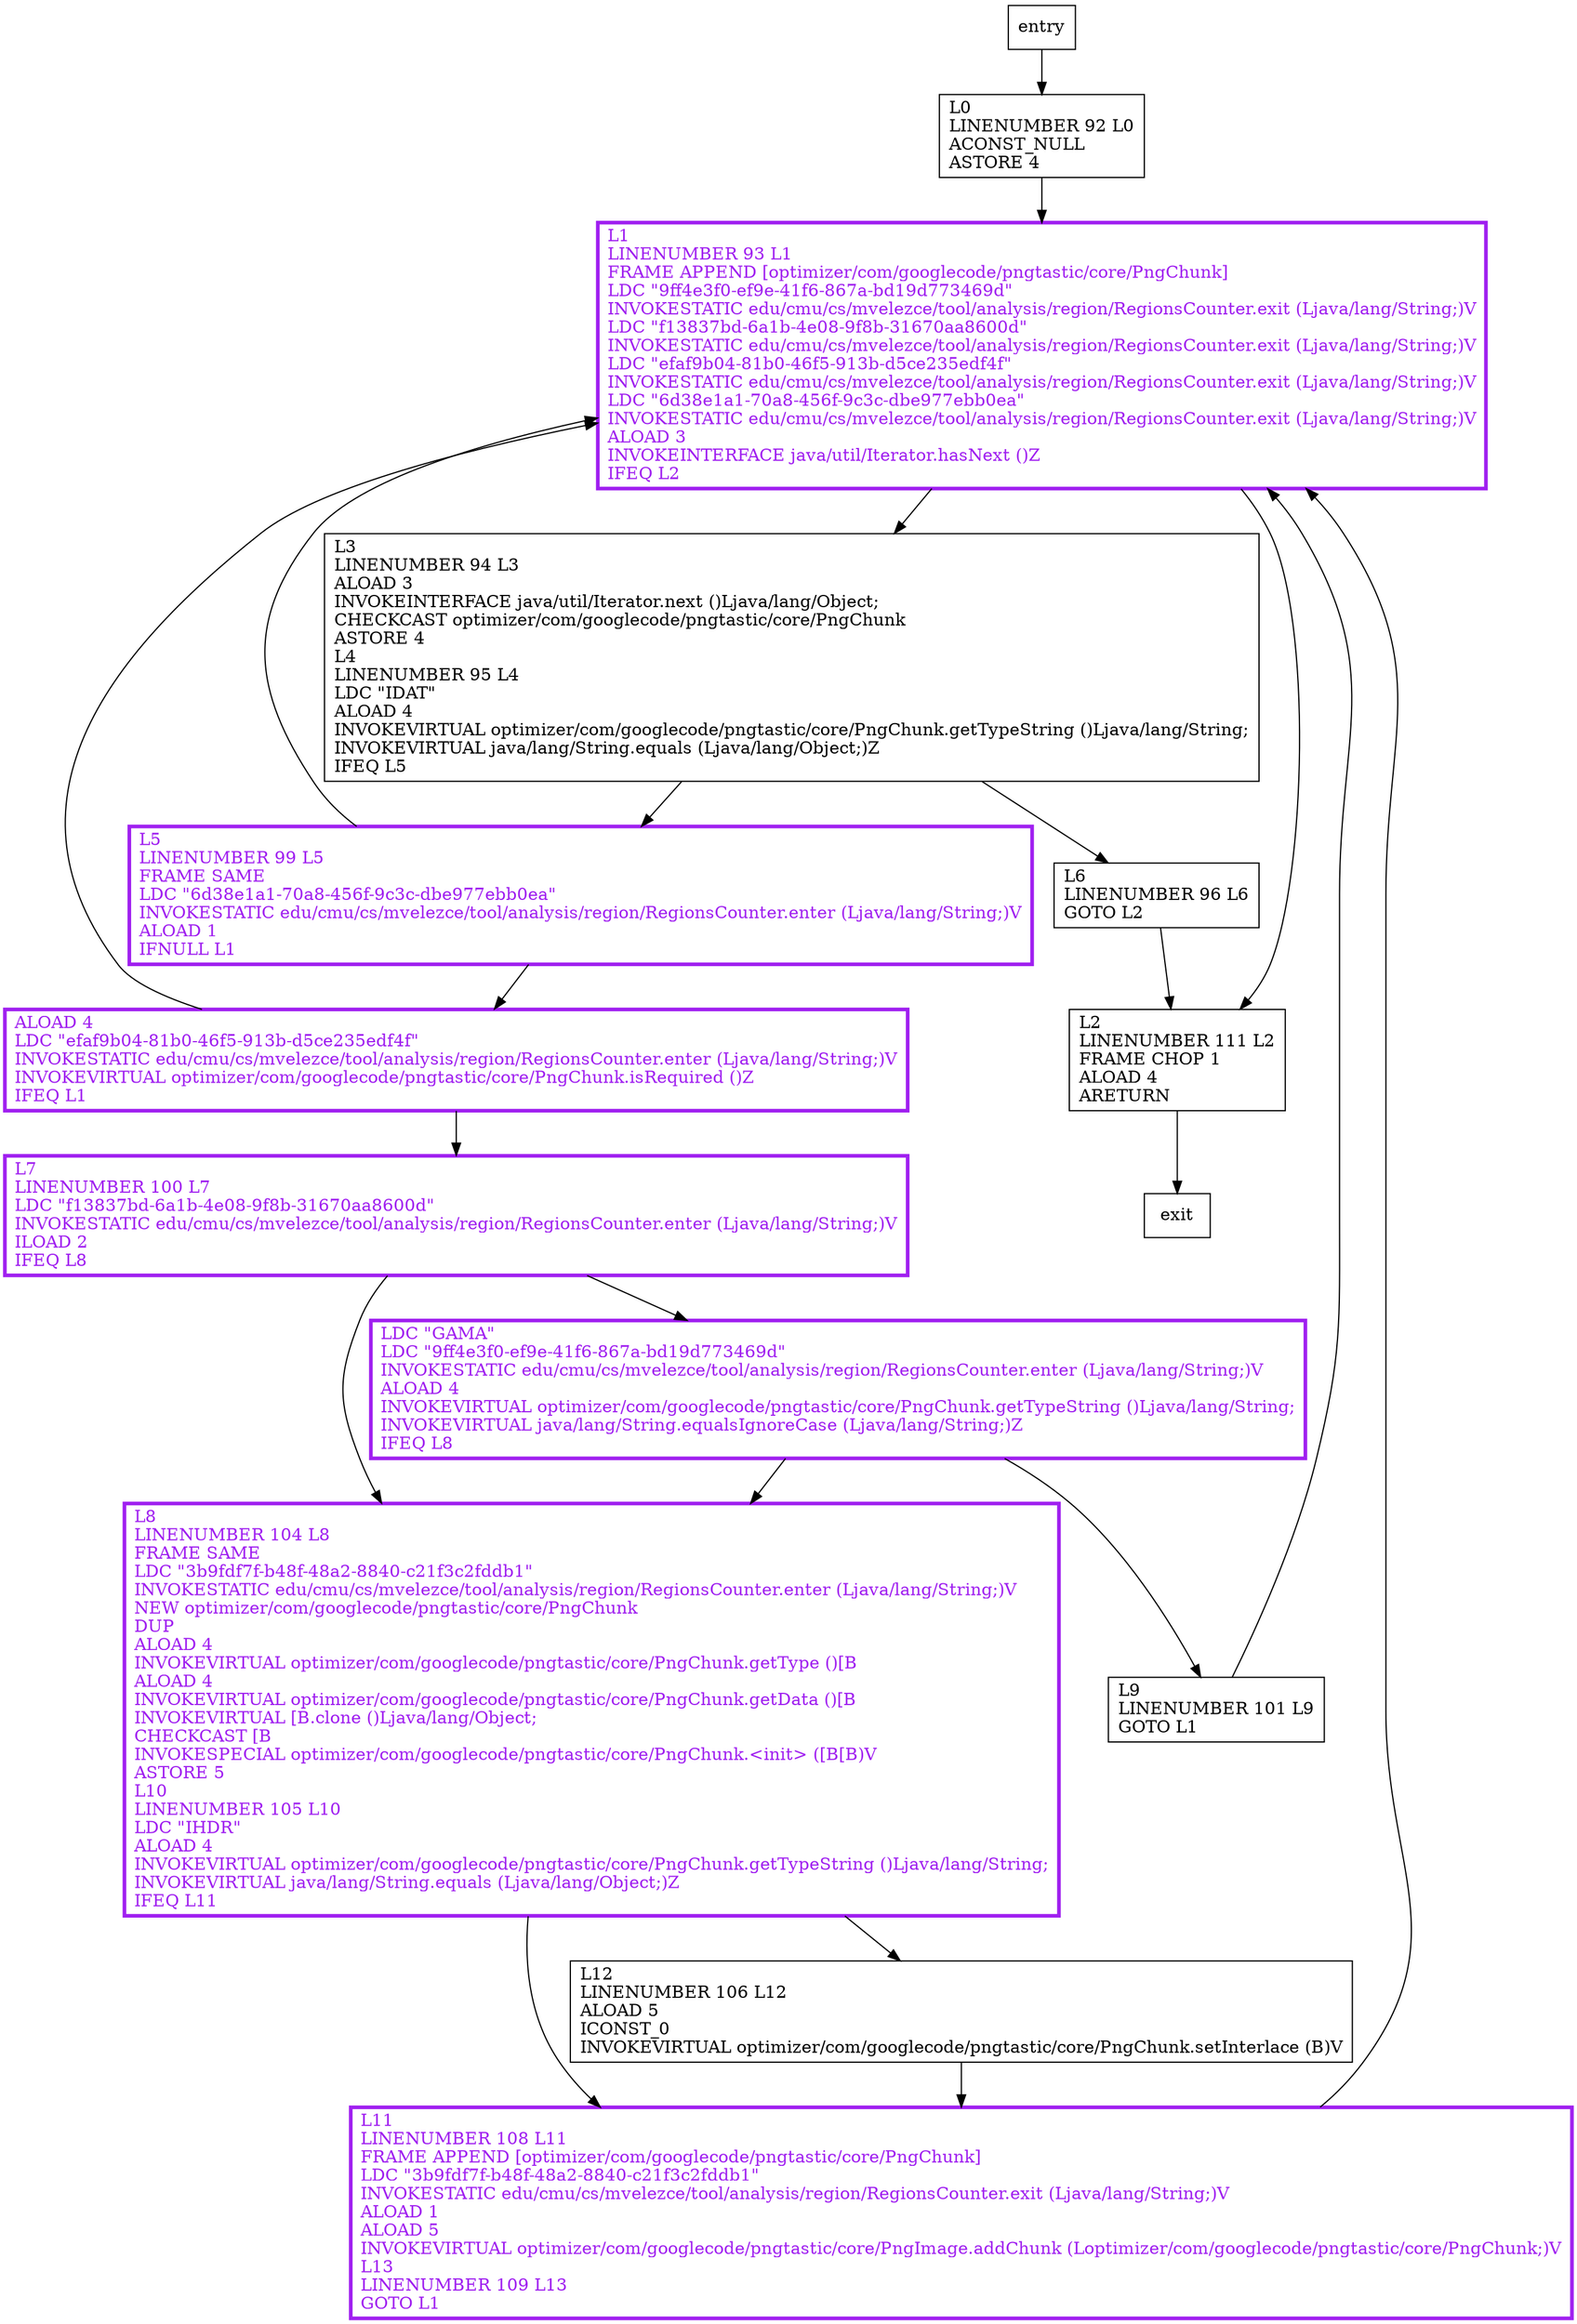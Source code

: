 digraph processHeadChunks {
node [shape=record];
237378028 [label="L6\lLINENUMBER 96 L6\lGOTO L2\l"];
1830720085 [label="L0\lLINENUMBER 92 L0\lACONST_NULL\lASTORE 4\l"];
1055532544 [label="L2\lLINENUMBER 111 L2\lFRAME CHOP 1\lALOAD 4\lARETURN\l"];
1498596446 [label="ALOAD 4\lLDC \"efaf9b04-81b0-46f5-913b-d5ce235edf4f\"\lINVOKESTATIC edu/cmu/cs/mvelezce/tool/analysis/region/RegionsCounter.enter (Ljava/lang/String;)V\lINVOKEVIRTUAL optimizer/com/googlecode/pngtastic/core/PngChunk.isRequired ()Z\lIFEQ L1\l"];
1637086222 [label="L1\lLINENUMBER 93 L1\lFRAME APPEND [optimizer/com/googlecode/pngtastic/core/PngChunk]\lLDC \"9ff4e3f0-ef9e-41f6-867a-bd19d773469d\"\lINVOKESTATIC edu/cmu/cs/mvelezce/tool/analysis/region/RegionsCounter.exit (Ljava/lang/String;)V\lLDC \"f13837bd-6a1b-4e08-9f8b-31670aa8600d\"\lINVOKESTATIC edu/cmu/cs/mvelezce/tool/analysis/region/RegionsCounter.exit (Ljava/lang/String;)V\lLDC \"efaf9b04-81b0-46f5-913b-d5ce235edf4f\"\lINVOKESTATIC edu/cmu/cs/mvelezce/tool/analysis/region/RegionsCounter.exit (Ljava/lang/String;)V\lLDC \"6d38e1a1-70a8-456f-9c3c-dbe977ebb0ea\"\lINVOKESTATIC edu/cmu/cs/mvelezce/tool/analysis/region/RegionsCounter.exit (Ljava/lang/String;)V\lALOAD 3\lINVOKEINTERFACE java/util/Iterator.hasNext ()Z\lIFEQ L2\l"];
1842845809 [label="L8\lLINENUMBER 104 L8\lFRAME SAME\lLDC \"3b9fdf7f-b48f-48a2-8840-c21f3c2fddb1\"\lINVOKESTATIC edu/cmu/cs/mvelezce/tool/analysis/region/RegionsCounter.enter (Ljava/lang/String;)V\lNEW optimizer/com/googlecode/pngtastic/core/PngChunk\lDUP\lALOAD 4\lINVOKEVIRTUAL optimizer/com/googlecode/pngtastic/core/PngChunk.getType ()[B\lALOAD 4\lINVOKEVIRTUAL optimizer/com/googlecode/pngtastic/core/PngChunk.getData ()[B\lINVOKEVIRTUAL [B.clone ()Ljava/lang/Object;\lCHECKCAST [B\lINVOKESPECIAL optimizer/com/googlecode/pngtastic/core/PngChunk.\<init\> ([B[B)V\lASTORE 5\lL10\lLINENUMBER 105 L10\lLDC \"IHDR\"\lALOAD 4\lINVOKEVIRTUAL optimizer/com/googlecode/pngtastic/core/PngChunk.getTypeString ()Ljava/lang/String;\lINVOKEVIRTUAL java/lang/String.equals (Ljava/lang/Object;)Z\lIFEQ L11\l"];
1579637879 [label="L12\lLINENUMBER 106 L12\lALOAD 5\lICONST_0\lINVOKEVIRTUAL optimizer/com/googlecode/pngtastic/core/PngChunk.setInterlace (B)V\l"];
462712247 [label="L3\lLINENUMBER 94 L3\lALOAD 3\lINVOKEINTERFACE java/util/Iterator.next ()Ljava/lang/Object;\lCHECKCAST optimizer/com/googlecode/pngtastic/core/PngChunk\lASTORE 4\lL4\lLINENUMBER 95 L4\lLDC \"IDAT\"\lALOAD 4\lINVOKEVIRTUAL optimizer/com/googlecode/pngtastic/core/PngChunk.getTypeString ()Ljava/lang/String;\lINVOKEVIRTUAL java/lang/String.equals (Ljava/lang/Object;)Z\lIFEQ L5\l"];
1554343000 [label="L9\lLINENUMBER 101 L9\lGOTO L1\l"];
328872513 [label="LDC \"GAMA\"\lLDC \"9ff4e3f0-ef9e-41f6-867a-bd19d773469d\"\lINVOKESTATIC edu/cmu/cs/mvelezce/tool/analysis/region/RegionsCounter.enter (Ljava/lang/String;)V\lALOAD 4\lINVOKEVIRTUAL optimizer/com/googlecode/pngtastic/core/PngChunk.getTypeString ()Ljava/lang/String;\lINVOKEVIRTUAL java/lang/String.equalsIgnoreCase (Ljava/lang/String;)Z\lIFEQ L8\l"];
258099706 [label="L11\lLINENUMBER 108 L11\lFRAME APPEND [optimizer/com/googlecode/pngtastic/core/PngChunk]\lLDC \"3b9fdf7f-b48f-48a2-8840-c21f3c2fddb1\"\lINVOKESTATIC edu/cmu/cs/mvelezce/tool/analysis/region/RegionsCounter.exit (Ljava/lang/String;)V\lALOAD 1\lALOAD 5\lINVOKEVIRTUAL optimizer/com/googlecode/pngtastic/core/PngImage.addChunk (Loptimizer/com/googlecode/pngtastic/core/PngChunk;)V\lL13\lLINENUMBER 109 L13\lGOTO L1\l"];
389262693 [label="L5\lLINENUMBER 99 L5\lFRAME SAME\lLDC \"6d38e1a1-70a8-456f-9c3c-dbe977ebb0ea\"\lINVOKESTATIC edu/cmu/cs/mvelezce/tool/analysis/region/RegionsCounter.enter (Ljava/lang/String;)V\lALOAD 1\lIFNULL L1\l"];
1400898196 [label="L7\lLINENUMBER 100 L7\lLDC \"f13837bd-6a1b-4e08-9f8b-31670aa8600d\"\lINVOKESTATIC edu/cmu/cs/mvelezce/tool/analysis/region/RegionsCounter.enter (Ljava/lang/String;)V\lILOAD 2\lIFEQ L8\l"];
entry;
exit;
237378028 -> 1055532544;
1830720085 -> 1637086222;
1055532544 -> exit;
1498596446 -> 1637086222;
1498596446 -> 1400898196;
1637086222 -> 1055532544;
1637086222 -> 462712247;
1842845809 -> 258099706;
1842845809 -> 1579637879;
1579637879 -> 258099706;
462712247 -> 237378028;
462712247 -> 389262693;
entry -> 1830720085;
1554343000 -> 1637086222;
328872513 -> 1554343000;
328872513 -> 1842845809;
258099706 -> 1637086222;
389262693 -> 1498596446;
389262693 -> 1637086222;
1400898196 -> 328872513;
1400898196 -> 1842845809;
1498596446[fontcolor="purple", penwidth=3, color="purple"];
1637086222[fontcolor="purple", penwidth=3, color="purple"];
328872513[fontcolor="purple", penwidth=3, color="purple"];
1842845809[fontcolor="purple", penwidth=3, color="purple"];
258099706[fontcolor="purple", penwidth=3, color="purple"];
389262693[fontcolor="purple", penwidth=3, color="purple"];
1400898196[fontcolor="purple", penwidth=3, color="purple"];
}
